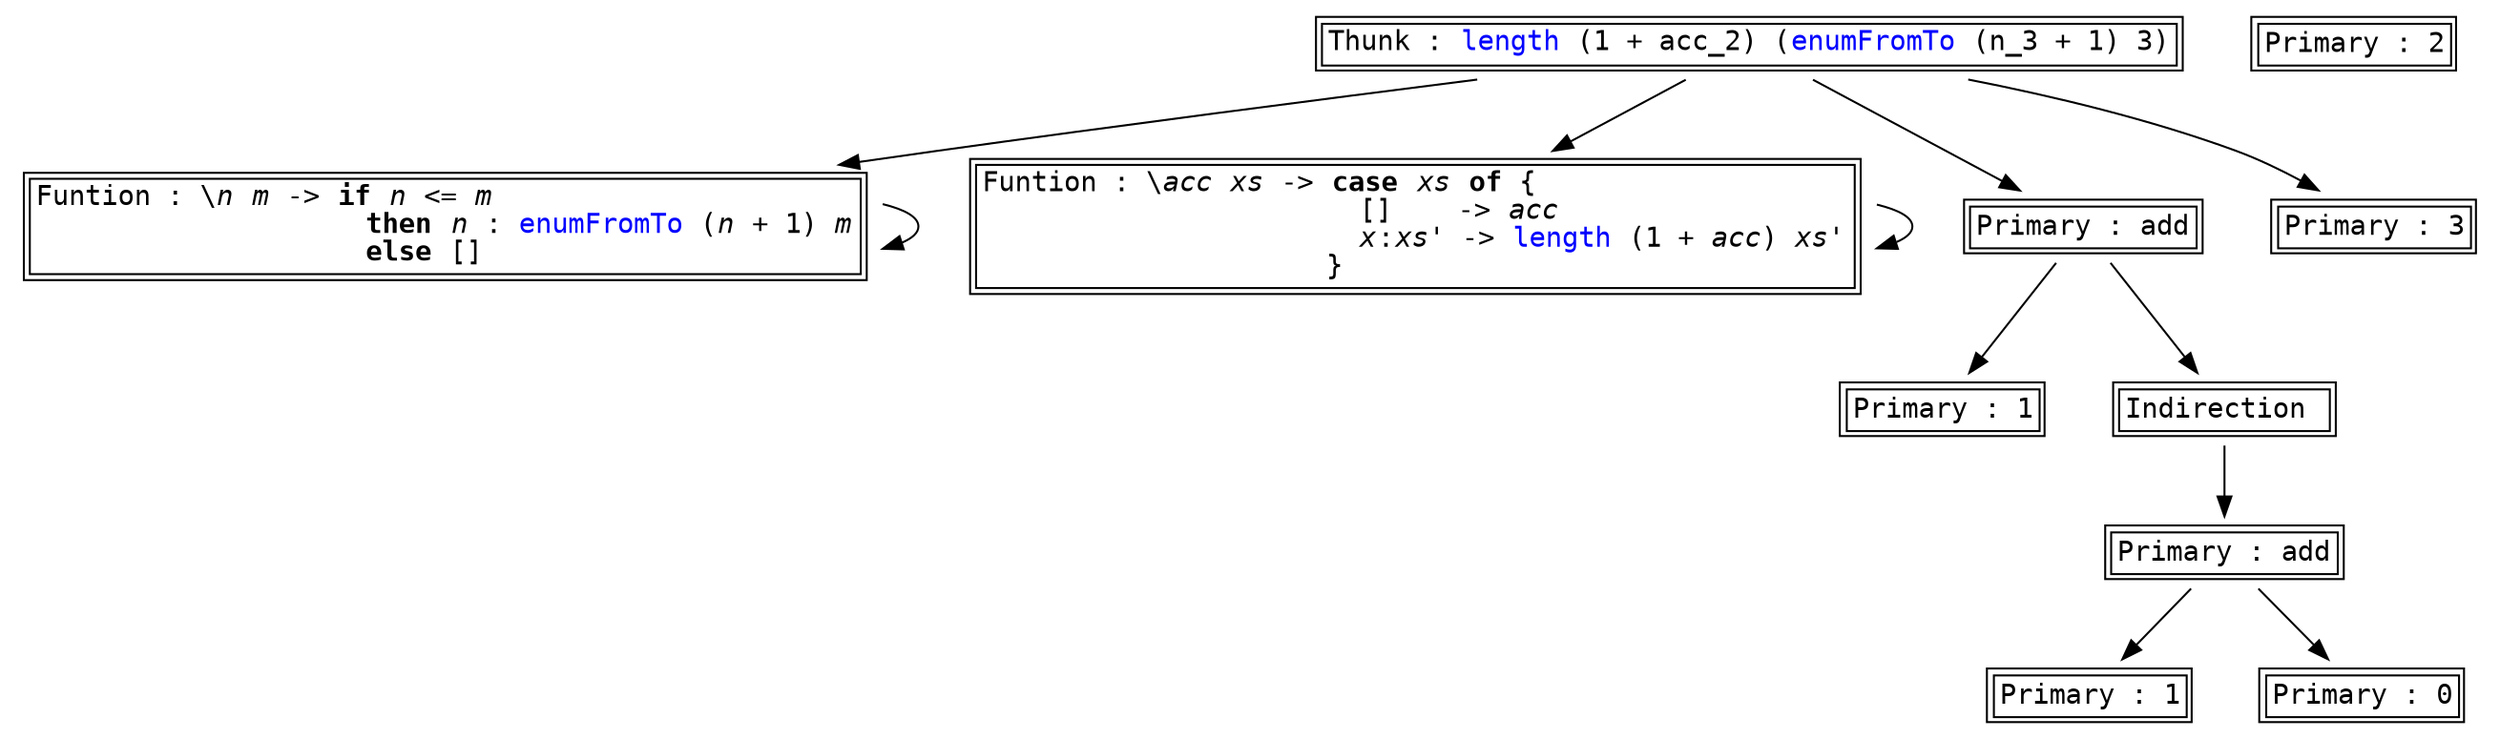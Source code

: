digraph G {
node [ fontname=monospace, shape=plaintext ];
s0[label=<<TABLE ALIGN="LEFT"><TR><TD BALIGN="LEFT" ALIGN="LEFT">Funtion&nbsp;:&nbsp;\<I>n</I>&nbsp;<I>m</I>&nbsp;-&gt;&nbsp;<B>if</B>&nbsp;<I>n</I>&nbsp;&lt;=&nbsp;<I>m</I>&nbsp;&nbsp;&nbsp;&nbsp;&nbsp;&nbsp;&nbsp;&nbsp;&nbsp;&nbsp;&nbsp;&nbsp;&nbsp;&nbsp;&nbsp;&nbsp;&nbsp;&nbsp;&nbsp;&nbsp;&nbsp;&nbsp;<BR />&nbsp;&nbsp;&nbsp;&nbsp;&nbsp;&nbsp;&nbsp;&nbsp;&nbsp;&nbsp;&nbsp;&nbsp;&nbsp;&nbsp;&nbsp;&nbsp;&nbsp;&nbsp;&nbsp;&nbsp;<B>then</B>&nbsp;<I>n</I>&nbsp;:&nbsp;<FONT COLOR="blue">enumFromTo</FONT>&nbsp;(<I>n</I>&nbsp;+&nbsp;1)&nbsp;<I>m</I><BR />&nbsp;&nbsp;&nbsp;&nbsp;&nbsp;&nbsp;&nbsp;&nbsp;&nbsp;&nbsp;&nbsp;&nbsp;&nbsp;&nbsp;&nbsp;&nbsp;&nbsp;&nbsp;&nbsp;&nbsp;<B>else</B>&nbsp;[]&nbsp;&nbsp;&nbsp;&nbsp;&nbsp;&nbsp;&nbsp;&nbsp;&nbsp;&nbsp;&nbsp;&nbsp;&nbsp;&nbsp;&nbsp;&nbsp;&nbsp;&nbsp;&nbsp;&nbsp;&nbsp;&nbsp;<BR /></TD></TR></TABLE>>];
s0 -> s0;
s1[label=<<TABLE ALIGN="LEFT"><TR><TD BALIGN="LEFT" ALIGN="LEFT">Funtion&nbsp;:&nbsp;\<I>acc</I>&nbsp;<I>xs</I>&nbsp;-&gt;&nbsp;<B>case</B>&nbsp;<I>xs</I>&nbsp;<B>of</B>&nbsp;{&nbsp;&nbsp;&nbsp;&nbsp;&nbsp;&nbsp;&nbsp;&nbsp;&nbsp;&nbsp;&nbsp;&nbsp;&nbsp;&nbsp;&nbsp;&nbsp;&nbsp;&nbsp;&nbsp;<BR />&nbsp;&nbsp;&nbsp;&nbsp;&nbsp;&nbsp;&nbsp;&nbsp;&nbsp;&nbsp;&nbsp;&nbsp;&nbsp;&nbsp;&nbsp;&nbsp;&nbsp;&nbsp;&nbsp;&nbsp;&nbsp;&nbsp;&nbsp;[]&nbsp;&nbsp;&nbsp;&nbsp;-&gt;&nbsp;<I>acc</I>&nbsp;&nbsp;&nbsp;&nbsp;&nbsp;&nbsp;&nbsp;&nbsp;&nbsp;&nbsp;&nbsp;&nbsp;&nbsp;&nbsp;&nbsp;&nbsp;&nbsp;<BR />&nbsp;&nbsp;&nbsp;&nbsp;&nbsp;&nbsp;&nbsp;&nbsp;&nbsp;&nbsp;&nbsp;&nbsp;&nbsp;&nbsp;&nbsp;&nbsp;&nbsp;&nbsp;&nbsp;&nbsp;&nbsp;&nbsp;&nbsp;<I>x</I>:<I>xs'</I>&nbsp;-&gt;&nbsp;<FONT COLOR="blue">length</FONT>&nbsp;(1&nbsp;+&nbsp;<I>acc</I>)&nbsp;<I>xs'</I><BR />&nbsp;&nbsp;&nbsp;&nbsp;&nbsp;&nbsp;&nbsp;&nbsp;&nbsp;&nbsp;&nbsp;&nbsp;&nbsp;&nbsp;&nbsp;&nbsp;&nbsp;&nbsp;&nbsp;&nbsp;&nbsp;}&nbsp;&nbsp;&nbsp;&nbsp;&nbsp;&nbsp;&nbsp;&nbsp;&nbsp;&nbsp;&nbsp;&nbsp;&nbsp;&nbsp;&nbsp;&nbsp;&nbsp;&nbsp;&nbsp;&nbsp;&nbsp;&nbsp;&nbsp;&nbsp;&nbsp;&nbsp;&nbsp;&nbsp;&nbsp;&nbsp;<BR /></TD></TR></TABLE>>];
s1 -> s1;
s2[label=<<TABLE ALIGN="LEFT"><TR><TD BALIGN="LEFT" ALIGN="LEFT">Thunk&nbsp;:&nbsp;<FONT COLOR="blue">length</FONT>&nbsp;(1&nbsp;+&nbsp;acc_2)&nbsp;(<FONT COLOR="blue">enumFromTo</FONT>&nbsp;(n_3&nbsp;+&nbsp;1)&nbsp;3)<BR /></TD></TR></TABLE>>];
s2 -> s0, s1, s7, s10;
s3[label=<<TABLE ALIGN="LEFT"><TR><TD BALIGN="LEFT" ALIGN="LEFT">Primary&nbsp;:&nbsp;add<BR /></TD></TR></TABLE>>];
s3 -> s4, s5;
s4[label=<<TABLE ALIGN="LEFT"><TR><TD BALIGN="LEFT" ALIGN="LEFT">Primary&nbsp;:&nbsp;1<BR /></TD></TR></TABLE>>];
s4;
s5[label=<<TABLE ALIGN="LEFT"><TR><TD BALIGN="LEFT" ALIGN="LEFT">Primary&nbsp;:&nbsp;0<BR /></TD></TR></TABLE>>];
s5;
s6[label=<<TABLE ALIGN="LEFT"><TR><TD BALIGN="LEFT" ALIGN="LEFT">Primary&nbsp;:&nbsp;2<BR /></TD></TR></TABLE>>];
s6;
s7[label=<<TABLE ALIGN="LEFT"><TR><TD BALIGN="LEFT" ALIGN="LEFT">Primary&nbsp;:&nbsp;add<BR /></TD></TR></TABLE>>];
s7 -> s8, s9;
s8[label=<<TABLE ALIGN="LEFT"><TR><TD BALIGN="LEFT" ALIGN="LEFT">Primary&nbsp;:&nbsp;1<BR /></TD></TR></TABLE>>];
s8;
s9[label=<<TABLE ALIGN="LEFT"><TR><TD BALIGN="LEFT" ALIGN="LEFT">Indirection&nbsp;<BR /></TD></TR></TABLE>>];
s9 -> s3;
s10[label=<<TABLE ALIGN="LEFT"><TR><TD BALIGN="LEFT" ALIGN="LEFT">Primary&nbsp;:&nbsp;3<BR /></TD></TR></TABLE>>];
s10;
}